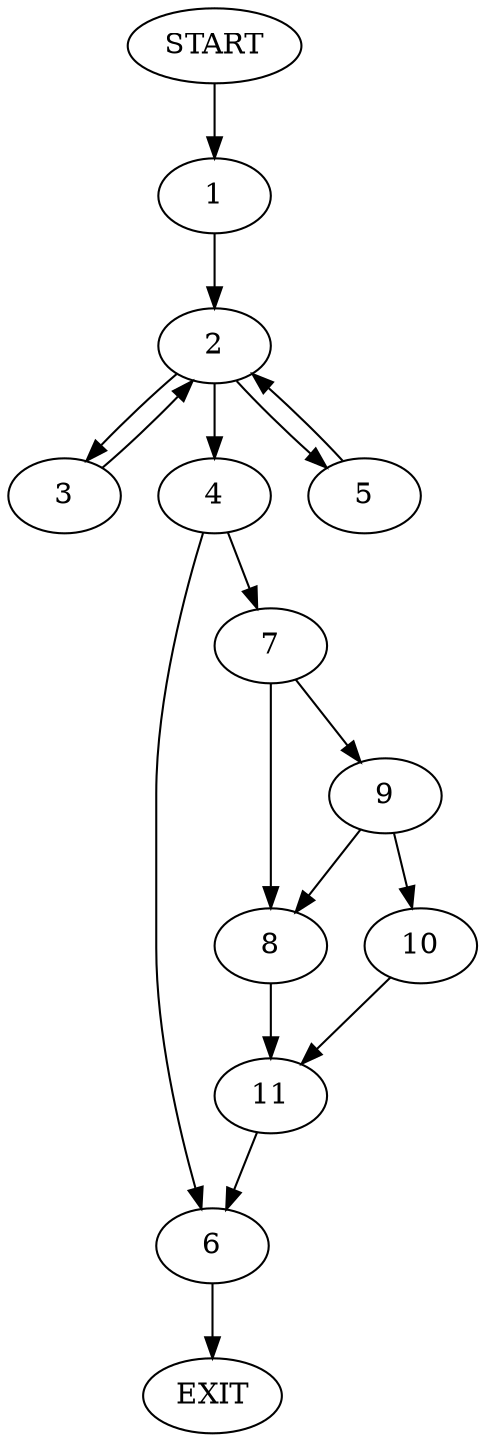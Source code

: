 digraph {
0 [label="START"];
1;
2;
3;
4;
5;
6;
7;
8;
9;
10;
11;
12 [label="EXIT"];
0 -> 1;
1 -> 2;
2 -> 3;
2 -> 4;
2 -> 5;
3 -> 2;
5 -> 2;
4 -> 6;
4 -> 7;
6 -> 12;
7 -> 8;
7 -> 9;
9 -> 8;
9 -> 10;
8 -> 11;
10 -> 11;
11 -> 6;
}